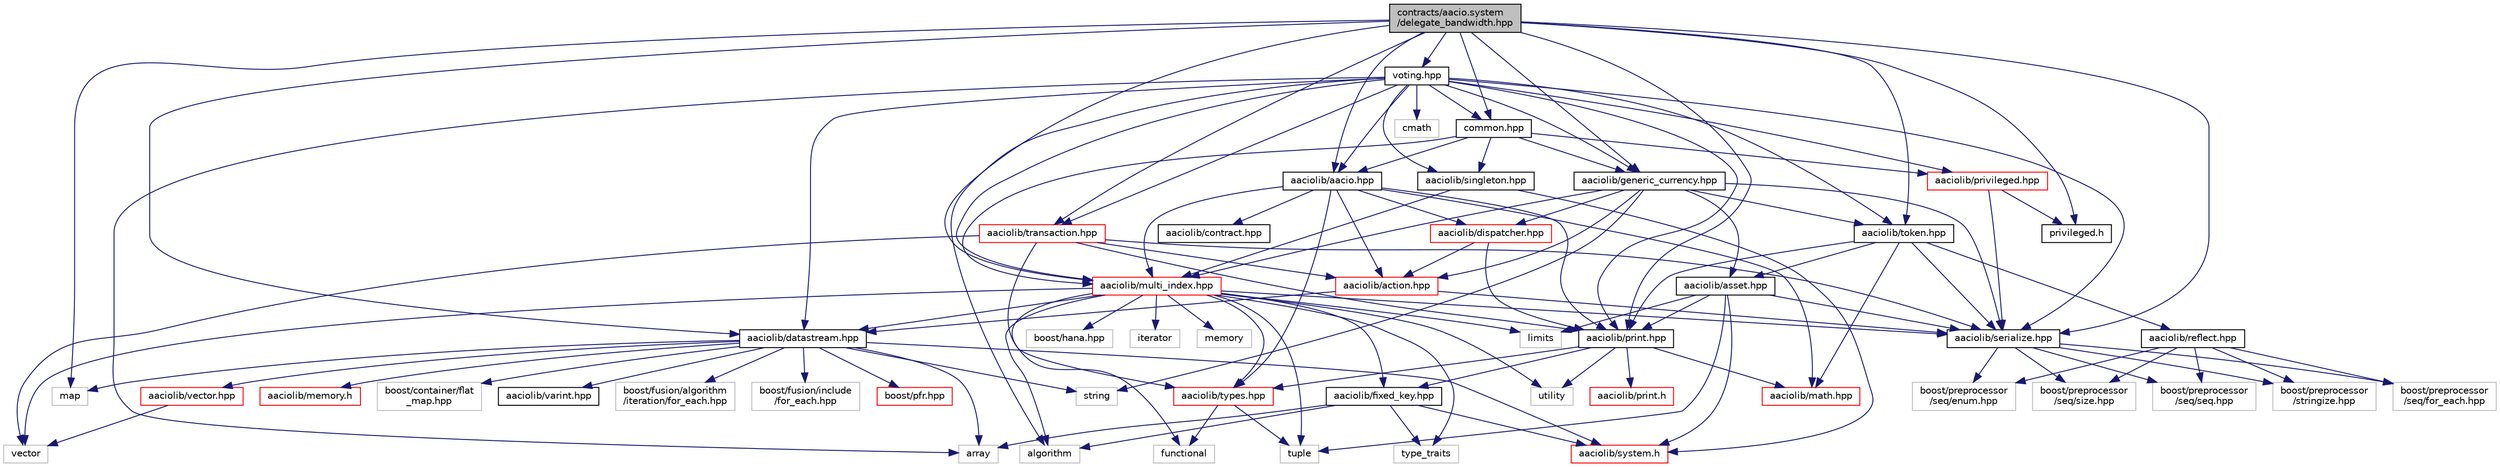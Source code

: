 digraph "contracts/aacio.system/delegate_bandwidth.hpp"
{
  edge [fontname="Helvetica",fontsize="10",labelfontname="Helvetica",labelfontsize="10"];
  node [fontname="Helvetica",fontsize="10",shape=record];
  Node0 [label="contracts/aacio.system\l/delegate_bandwidth.hpp",height=0.2,width=0.4,color="black", fillcolor="grey75", style="filled", fontcolor="black"];
  Node0 -> Node1 [color="midnightblue",fontsize="10",style="solid"];
  Node1 [label="common.hpp",height=0.2,width=0.4,color="black", fillcolor="white", style="filled",URL="$contracts_2aacio_8system_2common_8hpp_source.html"];
  Node1 -> Node2 [color="midnightblue",fontsize="10",style="solid"];
  Node2 [label="aaciolib/aacio.hpp",height=0.2,width=0.4,color="black", fillcolor="white", style="filled",URL="$aacio_8hpp.html"];
  Node2 -> Node3 [color="midnightblue",fontsize="10",style="solid"];
  Node3 [label="aaciolib/types.hpp",height=0.2,width=0.4,color="red", fillcolor="white", style="filled",URL="$contracts_2aaciolib_2types_8hpp.html"];
  Node3 -> Node7 [color="midnightblue",fontsize="10",style="solid"];
  Node7 [label="functional",height=0.2,width=0.4,color="grey75", fillcolor="white", style="filled"];
  Node3 -> Node8 [color="midnightblue",fontsize="10",style="solid"];
  Node8 [label="tuple",height=0.2,width=0.4,color="grey75", fillcolor="white", style="filled"];
  Node2 -> Node9 [color="midnightblue",fontsize="10",style="solid"];
  Node9 [label="aaciolib/action.hpp",height=0.2,width=0.4,color="red", fillcolor="white", style="filled",URL="$action_8hpp.html"];
  Node9 -> Node12 [color="midnightblue",fontsize="10",style="solid"];
  Node12 [label="aaciolib/datastream.hpp",height=0.2,width=0.4,color="black", fillcolor="white", style="filled",URL="$contracts_2aaciolib_2datastream_8hpp_source.html"];
  Node12 -> Node11 [color="midnightblue",fontsize="10",style="solid"];
  Node11 [label="aaciolib/system.h",height=0.2,width=0.4,color="red", fillcolor="white", style="filled",URL="$system_8h.html"];
  Node12 -> Node13 [color="midnightblue",fontsize="10",style="solid"];
  Node13 [label="aaciolib/memory.h",height=0.2,width=0.4,color="red", fillcolor="white", style="filled",URL="$aaciolib_2memory_8h.html"];
  Node12 -> Node15 [color="midnightblue",fontsize="10",style="solid"];
  Node15 [label="aaciolib/vector.hpp",height=0.2,width=0.4,color="red", fillcolor="white", style="filled",URL="$contracts_2aaciolib_2vector_8hpp_source.html"];
  Node15 -> Node30 [color="midnightblue",fontsize="10",style="solid"];
  Node30 [label="vector",height=0.2,width=0.4,color="grey75", fillcolor="white", style="filled"];
  Node12 -> Node31 [color="midnightblue",fontsize="10",style="solid"];
  Node31 [label="boost/container/flat\l_map.hpp",height=0.2,width=0.4,color="grey75", fillcolor="white", style="filled"];
  Node12 -> Node32 [color="midnightblue",fontsize="10",style="solid"];
  Node32 [label="aaciolib/varint.hpp",height=0.2,width=0.4,color="black", fillcolor="white", style="filled",URL="$contracts_2aaciolib_2varint_8hpp.html"];
  Node12 -> Node22 [color="midnightblue",fontsize="10",style="solid"];
  Node22 [label="array",height=0.2,width=0.4,color="grey75", fillcolor="white", style="filled"];
  Node12 -> Node33 [color="midnightblue",fontsize="10",style="solid"];
  Node33 [label="map",height=0.2,width=0.4,color="grey75", fillcolor="white", style="filled"];
  Node12 -> Node34 [color="midnightblue",fontsize="10",style="solid"];
  Node34 [label="string",height=0.2,width=0.4,color="grey75", fillcolor="white", style="filled"];
  Node12 -> Node35 [color="midnightblue",fontsize="10",style="solid"];
  Node35 [label="boost/fusion/algorithm\l/iteration/for_each.hpp",height=0.2,width=0.4,color="grey75", fillcolor="white", style="filled"];
  Node12 -> Node36 [color="midnightblue",fontsize="10",style="solid"];
  Node36 [label="boost/fusion/include\l/for_each.hpp",height=0.2,width=0.4,color="grey75", fillcolor="white", style="filled"];
  Node12 -> Node37 [color="midnightblue",fontsize="10",style="solid"];
  Node37 [label="boost/pfr.hpp",height=0.2,width=0.4,color="red", fillcolor="white", style="filled",URL="$pfr_8hpp.html"];
  Node9 -> Node69 [color="midnightblue",fontsize="10",style="solid"];
  Node69 [label="aaciolib/serialize.hpp",height=0.2,width=0.4,color="black", fillcolor="white", style="filled",URL="$serialize_8hpp_source.html"];
  Node69 -> Node70 [color="midnightblue",fontsize="10",style="solid"];
  Node70 [label="boost/preprocessor\l/seq/for_each.hpp",height=0.2,width=0.4,color="grey75", fillcolor="white", style="filled"];
  Node69 -> Node71 [color="midnightblue",fontsize="10",style="solid"];
  Node71 [label="boost/preprocessor\l/seq/enum.hpp",height=0.2,width=0.4,color="grey75", fillcolor="white", style="filled"];
  Node69 -> Node72 [color="midnightblue",fontsize="10",style="solid"];
  Node72 [label="boost/preprocessor\l/seq/size.hpp",height=0.2,width=0.4,color="grey75", fillcolor="white", style="filled"];
  Node69 -> Node73 [color="midnightblue",fontsize="10",style="solid"];
  Node73 [label="boost/preprocessor\l/seq/seq.hpp",height=0.2,width=0.4,color="grey75", fillcolor="white", style="filled"];
  Node69 -> Node74 [color="midnightblue",fontsize="10",style="solid"];
  Node74 [label="boost/preprocessor\l/stringize.hpp",height=0.2,width=0.4,color="grey75", fillcolor="white", style="filled"];
  Node2 -> Node17 [color="midnightblue",fontsize="10",style="solid"];
  Node17 [label="aaciolib/print.hpp",height=0.2,width=0.4,color="black", fillcolor="white", style="filled",URL="$print_8hpp.html"];
  Node17 -> Node18 [color="midnightblue",fontsize="10",style="solid"];
  Node18 [label="aaciolib/print.h",height=0.2,width=0.4,color="red", fillcolor="white", style="filled",URL="$print_8h.html"];
  Node17 -> Node3 [color="midnightblue",fontsize="10",style="solid"];
  Node17 -> Node19 [color="midnightblue",fontsize="10",style="solid"];
  Node19 [label="aaciolib/math.hpp",height=0.2,width=0.4,color="red", fillcolor="white", style="filled",URL="$math_8hpp.html"];
  Node17 -> Node21 [color="midnightblue",fontsize="10",style="solid"];
  Node21 [label="aaciolib/fixed_key.hpp",height=0.2,width=0.4,color="black", fillcolor="white", style="filled",URL="$contracts_2aaciolib_2fixed__key_8hpp.html"];
  Node21 -> Node22 [color="midnightblue",fontsize="10",style="solid"];
  Node21 -> Node23 [color="midnightblue",fontsize="10",style="solid"];
  Node23 [label="algorithm",height=0.2,width=0.4,color="grey75", fillcolor="white", style="filled"];
  Node21 -> Node24 [color="midnightblue",fontsize="10",style="solid"];
  Node24 [label="type_traits",height=0.2,width=0.4,color="grey75", fillcolor="white", style="filled"];
  Node21 -> Node11 [color="midnightblue",fontsize="10",style="solid"];
  Node17 -> Node25 [color="midnightblue",fontsize="10",style="solid"];
  Node25 [label="utility",height=0.2,width=0.4,color="grey75", fillcolor="white", style="filled"];
  Node2 -> Node19 [color="midnightblue",fontsize="10",style="solid"];
  Node2 -> Node75 [color="midnightblue",fontsize="10",style="solid"];
  Node75 [label="aaciolib/multi_index.hpp",height=0.2,width=0.4,color="red", fillcolor="white", style="filled",URL="$multi__index_8hpp.html"];
  Node75 -> Node30 [color="midnightblue",fontsize="10",style="solid"];
  Node75 -> Node8 [color="midnightblue",fontsize="10",style="solid"];
  Node75 -> Node76 [color="midnightblue",fontsize="10",style="solid"];
  Node76 [label="boost/hana.hpp",height=0.2,width=0.4,color="grey75", fillcolor="white", style="filled"];
  Node75 -> Node7 [color="midnightblue",fontsize="10",style="solid"];
  Node75 -> Node25 [color="midnightblue",fontsize="10",style="solid"];
  Node75 -> Node24 [color="midnightblue",fontsize="10",style="solid"];
  Node75 -> Node28 [color="midnightblue",fontsize="10",style="solid"];
  Node28 [label="iterator",height=0.2,width=0.4,color="grey75", fillcolor="white", style="filled"];
  Node75 -> Node77 [color="midnightblue",fontsize="10",style="solid"];
  Node77 [label="limits",height=0.2,width=0.4,color="grey75", fillcolor="white", style="filled"];
  Node75 -> Node23 [color="midnightblue",fontsize="10",style="solid"];
  Node75 -> Node29 [color="midnightblue",fontsize="10",style="solid"];
  Node29 [label="memory",height=0.2,width=0.4,color="grey75", fillcolor="white", style="filled"];
  Node75 -> Node3 [color="midnightblue",fontsize="10",style="solid"];
  Node75 -> Node69 [color="midnightblue",fontsize="10",style="solid"];
  Node75 -> Node12 [color="midnightblue",fontsize="10",style="solid"];
  Node75 -> Node21 [color="midnightblue",fontsize="10",style="solid"];
  Node2 -> Node80 [color="midnightblue",fontsize="10",style="solid"];
  Node80 [label="aaciolib/dispatcher.hpp",height=0.2,width=0.4,color="red", fillcolor="white", style="filled",URL="$dispatcher_8hpp_source.html"];
  Node80 -> Node17 [color="midnightblue",fontsize="10",style="solid"];
  Node80 -> Node9 [color="midnightblue",fontsize="10",style="solid"];
  Node2 -> Node84 [color="midnightblue",fontsize="10",style="solid"];
  Node84 [label="aaciolib/contract.hpp",height=0.2,width=0.4,color="black", fillcolor="white", style="filled",URL="$contract_8hpp_source.html"];
  Node1 -> Node85 [color="midnightblue",fontsize="10",style="solid"];
  Node85 [label="aaciolib/generic_currency.hpp",height=0.2,width=0.4,color="black", fillcolor="white", style="filled",URL="$generic__currency_8hpp_source.html"];
  Node85 -> Node75 [color="midnightblue",fontsize="10",style="solid"];
  Node85 -> Node86 [color="midnightblue",fontsize="10",style="solid"];
  Node86 [label="aaciolib/token.hpp",height=0.2,width=0.4,color="black", fillcolor="white", style="filled",URL="$token_8hpp.html",tooltip="Defines types and ABI for standard token messages and database tables. "];
  Node86 -> Node19 [color="midnightblue",fontsize="10",style="solid"];
  Node86 -> Node17 [color="midnightblue",fontsize="10",style="solid"];
  Node86 -> Node87 [color="midnightblue",fontsize="10",style="solid"];
  Node87 [label="aaciolib/reflect.hpp",height=0.2,width=0.4,color="black", fillcolor="white", style="filled",URL="$contracts_2aaciolib_2reflect_8hpp_source.html"];
  Node87 -> Node70 [color="midnightblue",fontsize="10",style="solid"];
  Node87 -> Node71 [color="midnightblue",fontsize="10",style="solid"];
  Node87 -> Node72 [color="midnightblue",fontsize="10",style="solid"];
  Node87 -> Node73 [color="midnightblue",fontsize="10",style="solid"];
  Node87 -> Node74 [color="midnightblue",fontsize="10",style="solid"];
  Node86 -> Node88 [color="midnightblue",fontsize="10",style="solid"];
  Node88 [label="aaciolib/asset.hpp",height=0.2,width=0.4,color="black", fillcolor="white", style="filled",URL="$contracts_2aaciolib_2asset_8hpp_source.html"];
  Node88 -> Node69 [color="midnightblue",fontsize="10",style="solid"];
  Node88 -> Node17 [color="midnightblue",fontsize="10",style="solid"];
  Node88 -> Node11 [color="midnightblue",fontsize="10",style="solid"];
  Node88 -> Node8 [color="midnightblue",fontsize="10",style="solid"];
  Node88 -> Node77 [color="midnightblue",fontsize="10",style="solid"];
  Node86 -> Node69 [color="midnightblue",fontsize="10",style="solid"];
  Node85 -> Node88 [color="midnightblue",fontsize="10",style="solid"];
  Node85 -> Node80 [color="midnightblue",fontsize="10",style="solid"];
  Node85 -> Node69 [color="midnightblue",fontsize="10",style="solid"];
  Node85 -> Node9 [color="midnightblue",fontsize="10",style="solid"];
  Node85 -> Node34 [color="midnightblue",fontsize="10",style="solid"];
  Node1 -> Node75 [color="midnightblue",fontsize="10",style="solid"];
  Node1 -> Node89 [color="midnightblue",fontsize="10",style="solid"];
  Node89 [label="aaciolib/privileged.hpp",height=0.2,width=0.4,color="red", fillcolor="white", style="filled",URL="$privileged_8hpp_source.html"];
  Node89 -> Node90 [color="midnightblue",fontsize="10",style="solid"];
  Node90 [label="privileged.h",height=0.2,width=0.4,color="black", fillcolor="white", style="filled",URL="$privileged_8h_source.html"];
  Node89 -> Node69 [color="midnightblue",fontsize="10",style="solid"];
  Node1 -> Node91 [color="midnightblue",fontsize="10",style="solid"];
  Node91 [label="aaciolib/singleton.hpp",height=0.2,width=0.4,color="black", fillcolor="white", style="filled",URL="$singleton_8hpp_source.html"];
  Node91 -> Node75 [color="midnightblue",fontsize="10",style="solid"];
  Node91 -> Node11 [color="midnightblue",fontsize="10",style="solid"];
  Node0 -> Node92 [color="midnightblue",fontsize="10",style="solid"];
  Node92 [label="voting.hpp",height=0.2,width=0.4,color="black", fillcolor="white", style="filled",URL="$voting_8hpp.html"];
  Node92 -> Node1 [color="midnightblue",fontsize="10",style="solid"];
  Node92 -> Node2 [color="midnightblue",fontsize="10",style="solid"];
  Node92 -> Node86 [color="midnightblue",fontsize="10",style="solid"];
  Node92 -> Node17 [color="midnightblue",fontsize="10",style="solid"];
  Node92 -> Node85 [color="midnightblue",fontsize="10",style="solid"];
  Node92 -> Node12 [color="midnightblue",fontsize="10",style="solid"];
  Node92 -> Node69 [color="midnightblue",fontsize="10",style="solid"];
  Node92 -> Node75 [color="midnightblue",fontsize="10",style="solid"];
  Node92 -> Node89 [color="midnightblue",fontsize="10",style="solid"];
  Node92 -> Node91 [color="midnightblue",fontsize="10",style="solid"];
  Node92 -> Node93 [color="midnightblue",fontsize="10",style="solid"];
  Node93 [label="aaciolib/transaction.hpp",height=0.2,width=0.4,color="red", fillcolor="white", style="filled",URL="$contracts_2aaciolib_2transaction_8hpp.html"];
  Node93 -> Node9 [color="midnightblue",fontsize="10",style="solid"];
  Node93 -> Node17 [color="midnightblue",fontsize="10",style="solid"];
  Node93 -> Node3 [color="midnightblue",fontsize="10",style="solid"];
  Node93 -> Node69 [color="midnightblue",fontsize="10",style="solid"];
  Node93 -> Node30 [color="midnightblue",fontsize="10",style="solid"];
  Node92 -> Node23 [color="midnightblue",fontsize="10",style="solid"];
  Node92 -> Node22 [color="midnightblue",fontsize="10",style="solid"];
  Node92 -> Node95 [color="midnightblue",fontsize="10",style="solid"];
  Node95 [label="cmath",height=0.2,width=0.4,color="grey75", fillcolor="white", style="filled"];
  Node0 -> Node2 [color="midnightblue",fontsize="10",style="solid"];
  Node0 -> Node86 [color="midnightblue",fontsize="10",style="solid"];
  Node0 -> Node17 [color="midnightblue",fontsize="10",style="solid"];
  Node0 -> Node85 [color="midnightblue",fontsize="10",style="solid"];
  Node0 -> Node12 [color="midnightblue",fontsize="10",style="solid"];
  Node0 -> Node69 [color="midnightblue",fontsize="10",style="solid"];
  Node0 -> Node75 [color="midnightblue",fontsize="10",style="solid"];
  Node0 -> Node90 [color="midnightblue",fontsize="10",style="solid"];
  Node0 -> Node93 [color="midnightblue",fontsize="10",style="solid"];
  Node0 -> Node33 [color="midnightblue",fontsize="10",style="solid"];
}
